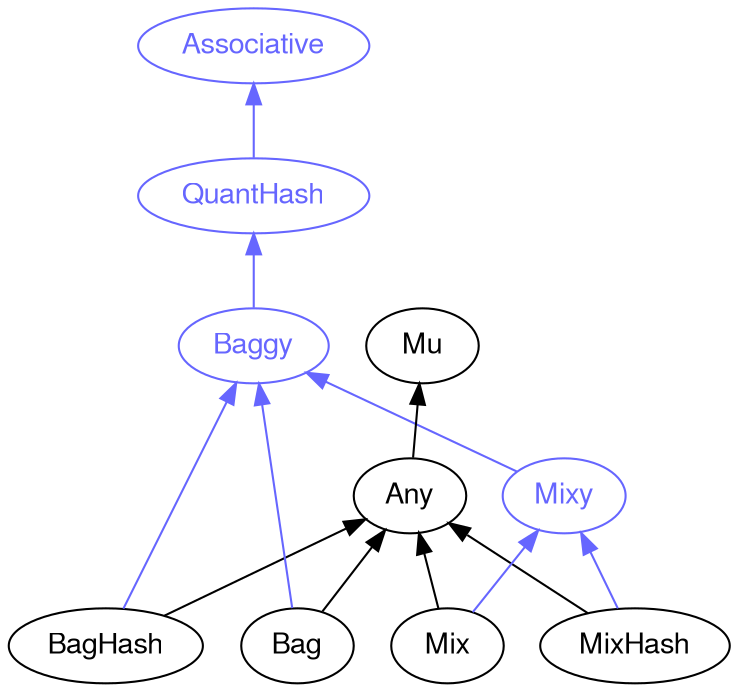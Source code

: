 digraph "perl6-type-graph" {
    rankdir=BT;
    splines=polyline;
    overlap=false; 
    // Types
    "Baggy" [color="#6666FF", fontcolor="#6666FF", href="/type/Baggy", fontname="FreeSans"];
    "Associative" [color="#6666FF", fontcolor="#6666FF", href="/type/Associative", fontname="FreeSans"];
    "QuantHash" [color="#6666FF", fontcolor="#6666FF", href="/type/QuantHash", fontname="FreeSans"];
    "Mixy" [color="#6666FF", fontcolor="#6666FF", href="/type/Mixy", fontname="FreeSans"];
    "Mu" [color="#000000", fontcolor="#000000", href="/type/Mu", fontname="FreeSans"];
    "Any" [color="#000000", fontcolor="#000000", href="/type/Any", fontname="FreeSans"];
    "BagHash" [color="#000000", fontcolor="#000000", href="/type/BagHash", fontname="FreeSans"];
    "Bag" [color="#000000", fontcolor="#000000", href="/type/Bag", fontname="FreeSans"];
    "MixHash" [color="#000000", fontcolor="#000000", href="/type/MixHash", fontname="FreeSans"];
    "Mix" [color="#000000", fontcolor="#000000", href="/type/Mix", fontname="FreeSans"];

    // Superclasses
    "Any" -> "Mu" [color="#000000"];
    "BagHash" -> "Any" [color="#000000"];
    "Bag" -> "Any" [color="#000000"];
    "MixHash" -> "Any" [color="#000000"];
    "Mix" -> "Any" [color="#000000"];

    // Roles
    "Baggy" -> "QuantHash" [color="#6666FF"];
    "QuantHash" -> "Associative" [color="#6666FF"];
    "Mixy" -> "Baggy" [color="#6666FF"];
    "BagHash" -> "Baggy" [color="#6666FF"];
    "Bag" -> "Baggy" [color="#6666FF"];
    "MixHash" -> "Mixy" [color="#6666FF"];
    "Mix" -> "Mixy" [color="#6666FF"];
}
